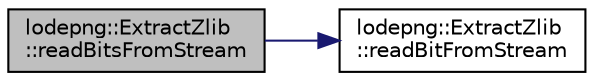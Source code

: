 digraph "lodepng::ExtractZlib::readBitsFromStream"
{
 // LATEX_PDF_SIZE
  edge [fontname="Helvetica",fontsize="10",labelfontname="Helvetica",labelfontsize="10"];
  node [fontname="Helvetica",fontsize="10",shape=record];
  rankdir="LR";
  Node1 [label="lodepng::ExtractZlib\l::readBitsFromStream",height=0.2,width=0.4,color="black", fillcolor="grey75", style="filled", fontcolor="black",tooltip=" "];
  Node1 -> Node2 [color="midnightblue",fontsize="10",style="solid",fontname="Helvetica"];
  Node2 [label="lodepng::ExtractZlib\l::readBitFromStream",height=0.2,width=0.4,color="black", fillcolor="white", style="filled",URL="$structlodepng_1_1_extract_zlib.html#aa650adf55169e52848ac534a48245fa2",tooltip=" "];
}
